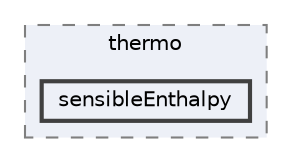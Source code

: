 digraph "src/thermophysicalModels/specie/thermo/sensibleEnthalpy"
{
 // LATEX_PDF_SIZE
  bgcolor="transparent";
  edge [fontname=Helvetica,fontsize=10,labelfontname=Helvetica,labelfontsize=10];
  node [fontname=Helvetica,fontsize=10,shape=box,height=0.2,width=0.4];
  compound=true
  subgraph clusterdir_52d55d2fbf4a26d00084c41bddaf4722 {
    graph [ bgcolor="#edf0f7", pencolor="grey50", label="thermo", fontname=Helvetica,fontsize=10 style="filled,dashed", URL="dir_52d55d2fbf4a26d00084c41bddaf4722.html",tooltip=""]
  dir_ae99d4d8a989d07c4f3071d047c63e49 [label="sensibleEnthalpy", fillcolor="#edf0f7", color="grey25", style="filled,bold", URL="dir_ae99d4d8a989d07c4f3071d047c63e49.html",tooltip=""];
  }
}
